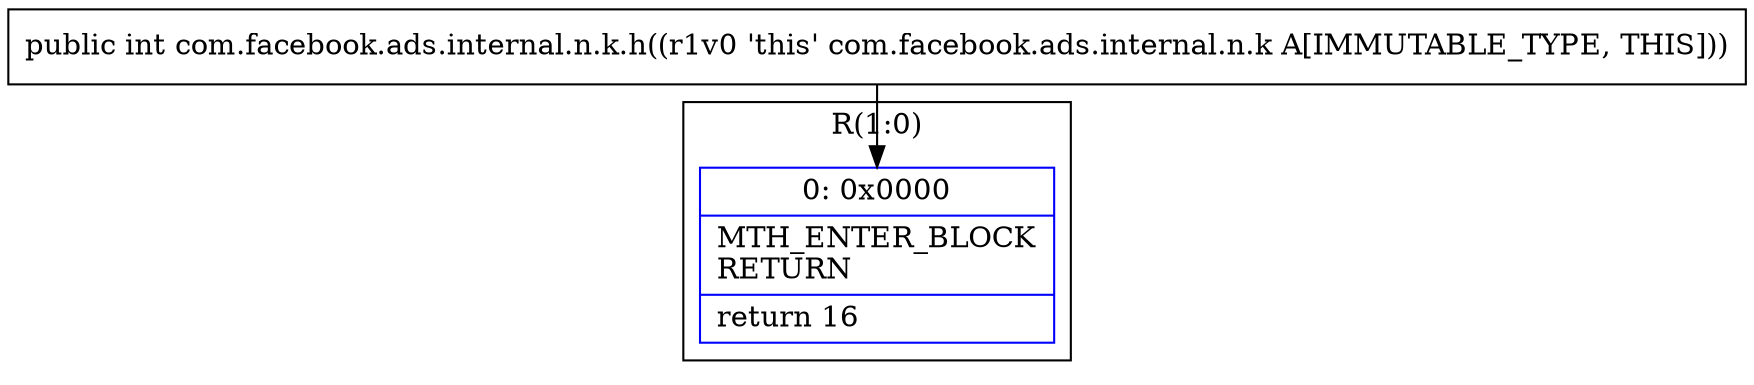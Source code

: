 digraph "CFG forcom.facebook.ads.internal.n.k.h()I" {
subgraph cluster_Region_1722237583 {
label = "R(1:0)";
node [shape=record,color=blue];
Node_0 [shape=record,label="{0\:\ 0x0000|MTH_ENTER_BLOCK\lRETURN\l|return 16\l}"];
}
MethodNode[shape=record,label="{public int com.facebook.ads.internal.n.k.h((r1v0 'this' com.facebook.ads.internal.n.k A[IMMUTABLE_TYPE, THIS])) }"];
MethodNode -> Node_0;
}

